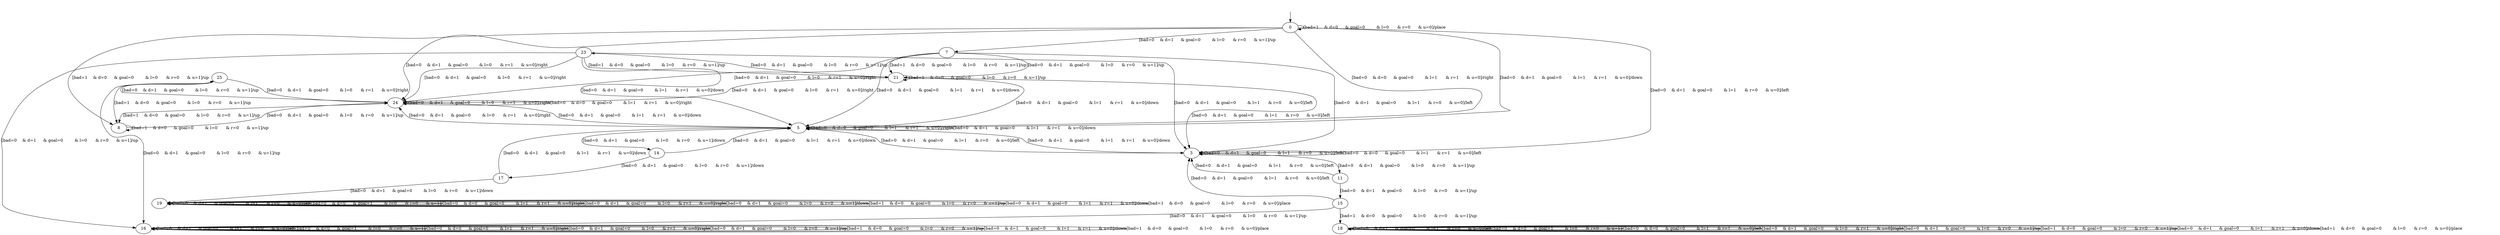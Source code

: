 digraph {
25;
24;
23;
21;
19;
18;
17;
16;
15;
14;
0;
3;
5;
7;
8;
11;
__init [label="", style=invis, width=0];
__init -> 0;
25 -> 8 [label="[bad=1	& d=0	& goal=0	& l=0	& r=0	& u=1]/up"];
25 -> 24 [label="[bad=0	& d=1	& goal=0	& l=0	& r=1	& u=0]/right"];
25 -> 16 [label="[bad=0	& d=1	& goal=0	& l=0	& r=0	& u=1]/up"];
24 -> 25 [label="[bad=0	& d=1	& goal=0	& l=0	& r=0	& u=1]/up"];
24 -> 8 [label="[bad=1	& d=0	& goal=0	& l=0	& r=0	& u=1]/up"];
24 -> 24 [label="[bad=0	& d=1	& goal=0	& l=0	& r=1	& u=0]/right"];
24 -> 24 [label="[bad=0	& d=0	& goal=0	& l=1	& r=1	& u=0]/right"];
24 -> 5 [label="[bad=0	& d=1	& goal=0	& l=1	& r=1	& u=0]/down"];
23 -> 21 [label="[bad=1	& d=0	& goal=0	& l=0	& r=0	& u=1]/up"];
23 -> 3 [label="[bad=0	& d=1	& goal=0	& l=1	& r=0	& u=0]/left"];
23 -> 5 [label="[bad=0	& d=1	& goal=0	& l=1	& r=1	& u=0]/down"];
23 -> 24 [label="[bad=0	& d=1	& goal=0	& l=0	& r=1	& u=0]/right"];
23 -> 16 [label="[bad=0	& d=1	& goal=0	& l=0	& r=0	& u=1]/up"];
21 -> 23 [label="[bad=0	& d=1	& goal=0	& l=0	& r=0	& u=1]/up"];
21 -> 21 [label="[bad=1	& d=0	& goal=0	& l=0	& r=0	& u=1]/up"];
21 -> 3 [label="[bad=0	& d=1	& goal=0	& l=1	& r=0	& u=0]/left"];
21 -> 5 [label="[bad=0	& d=1	& goal=0	& l=1	& r=1	& u=0]/down"];
21 -> 24 [label="[bad=0	& d=1	& goal=0	& l=0	& r=1	& u=0]/right"];
19 -> 19 [label="[bad=0	& d=1	& goal=0	& l=1	& r=0	& u=0]/left"];
19 -> 19 [label="[bad=0	& d=0	& goal=1	& l=0	& r=0	& u=1]/"];
19 -> 19 [label="[bad=0	& d=0	& goal=0	& l=1	& r=1	& u=0]/right"];
19 -> 19 [label="[bad=0	& d=1	& goal=0	& l=0	& r=1	& u=0]/right"];
19 -> 19 [label="[bad=0	& d=1	& goal=0	& l=0	& r=0	& u=1]/down"];
19 -> 19 [label="[bad=1	& d=0	& goal=0	& l=0	& r=0	& u=1]/up"];
19 -> 19 [label="[bad=0	& d=1	& goal=0	& l=1	& r=1	& u=0]/down"];
19 -> 19 [label="[bad=1	& d=0	& goal=0	& l=0	& r=0	& u=0]/place"];
18 -> 18 [label="[bad=0	& d=1	& goal=0	& l=1	& r=0	& u=0]/left"];
18 -> 18 [label="[bad=0	& d=0	& goal=1	& l=0	& r=0	& u=1]/"];
18 -> 18 [label="[bad=0	& d=0	& goal=0	& l=1	& r=1	& u=0]/left"];
18 -> 18 [label="[bad=0	& d=1	& goal=0	& l=0	& r=1	& u=0]/right"];
18 -> 18 [label="[bad=0	& d=1	& goal=0	& l=0	& r=0	& u=1]/up"];
18 -> 18 [label="[bad=1	& d=0	& goal=0	& l=0	& r=0	& u=1]/up"];
18 -> 18 [label="[bad=0	& d=1	& goal=0	& l=1	& r=1	& u=0]/down"];
18 -> 18 [label="[bad=1	& d=0	& goal=0	& l=0	& r=0	& u=0]/place"];
17 -> 5 [label="[bad=0	& d=1	& goal=0	& l=1	& r=1	& u=0]/down"];
17 -> 19 [label="[bad=0	& d=1	& goal=0	& l=0	& r=0	& u=1]/down"];
16 -> 16 [label="[bad=0	& d=1	& goal=0	& l=1	& r=0	& u=0]/left"];
16 -> 16 [label="[bad=0	& d=0	& goal=1	& l=0	& r=0	& u=1]/"];
16 -> 16 [label="[bad=0	& d=0	& goal=0	& l=1	& r=1	& u=0]/right"];
16 -> 16 [label="[bad=0	& d=1	& goal=0	& l=0	& r=1	& u=0]/right"];
16 -> 16 [label="[bad=0	& d=1	& goal=0	& l=0	& r=0	& u=1]/up"];
16 -> 16 [label="[bad=1	& d=0	& goal=0	& l=0	& r=0	& u=1]/up"];
16 -> 16 [label="[bad=0	& d=1	& goal=0	& l=1	& r=1	& u=0]/down"];
16 -> 16 [label="[bad=1	& d=0	& goal=0	& l=0	& r=0	& u=0]/place"];
15 -> 3 [label="[bad=0	& d=1	& goal=0	& l=1	& r=0	& u=0]/left"];
15 -> 18 [label="[bad=1	& d=0	& goal=0	& l=0	& r=0	& u=1]/up"];
15 -> 16 [label="[bad=0	& d=1	& goal=0	& l=0	& r=0	& u=1]/up"];
14 -> 17 [label="[bad=0	& d=1	& goal=0	& l=0	& r=0	& u=1]/down"];
14 -> 5 [label="[bad=0	& d=1	& goal=0	& l=1	& r=1	& u=0]/down"];
0 -> 3 [label="[bad=0	& d=1	& goal=0	& l=1	& r=0	& u=0]/left"];
0 -> 5 [label="[bad=0	& d=0	& goal=0	& l=1	& r=1	& u=0]/right"];
0 -> 7 [label="[bad=0	& d=1	& goal=0	& l=0	& r=0	& u=1]/up"];
0 -> 8 [label="[bad=1	& d=0	& goal=0	& l=0	& r=0	& u=1]/up"];
0 -> 0 [label="[bad=1	& d=0	& goal=0	& l=0	& r=0	& u=0]/place"];
0 -> 5 [label="[bad=0	& d=1	& goal=0	& l=1	& r=1	& u=0]/down"];
0 -> 24 [label="[bad=0	& d=1	& goal=0	& l=0	& r=1	& u=0]/right"];
3 -> 3 [label="[bad=0	& d=1	& goal=0	& l=1	& r=0	& u=0]/left"];
3 -> 11 [label="[bad=0	& d=1	& goal=0	& l=0	& r=0	& u=1]/up"];
3 -> 3 [label="[bad=0	& d=0	& goal=0	& l=1	& r=1	& u=0]/left"];
3 -> 5 [label="[bad=0	& d=1	& goal=0	& l=1	& r=1	& u=0]/down"];
5 -> 3 [label="[bad=0	& d=1	& goal=0	& l=1	& r=0	& u=0]/left"];
5 -> 5 [label="[bad=0	& d=0	& goal=0	& l=1	& r=1	& u=0]/right"];
5 -> 14 [label="[bad=0	& d=1	& goal=0	& l=0	& r=0	& u=1]/down"];
5 -> 5 [label="[bad=0	& d=1	& goal=0	& l=1	& r=1	& u=0]/down"];
5 -> 24 [label="[bad=0	& d=1	& goal=0	& l=0	& r=1	& u=0]/right"];
7 -> 3 [label="[bad=0	& d=1	& goal=0	& l=1	& r=0	& u=0]/left"];
7 -> 21 [label="[bad=1	& d=0	& goal=0	& l=0	& r=0	& u=1]/up"];
7 -> 5 [label="[bad=0	& d=1	& goal=0	& l=1	& r=1	& u=0]/down"];
7 -> 24 [label="[bad=0	& d=1	& goal=0	& l=0	& r=1	& u=0]/right"];
7 -> 21 [label="[bad=0	& d=1	& goal=0	& l=0	& r=0	& u=1]/up"];
8 -> 24 [label="[bad=0	& d=1	& goal=0	& l=0	& r=0	& u=1]/up"];
8 -> 8 [label="[bad=1	& d=0	& goal=0	& l=0	& r=0	& u=1]/up"];
11 -> 3 [label="[bad=0	& d=1	& goal=0	& l=1	& r=0	& u=0]/left"];
11 -> 15 [label="[bad=0	& d=1	& goal=0	& l=0	& r=0	& u=1]/up"];
}
